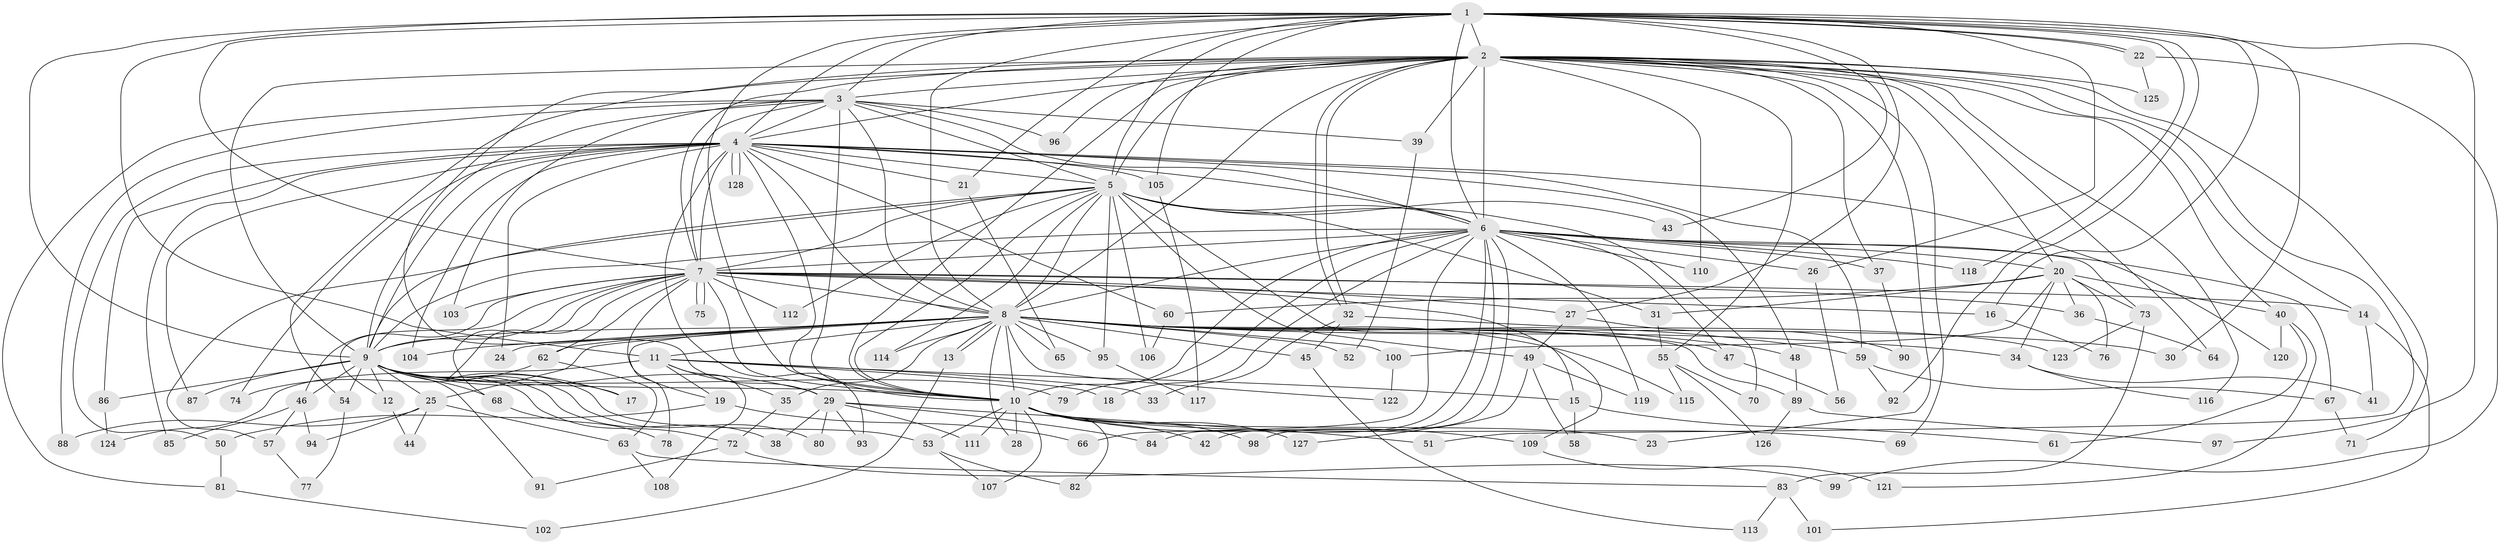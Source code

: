 // Generated by graph-tools (version 1.1) at 2025/01/03/09/25 03:01:20]
// undirected, 128 vertices, 281 edges
graph export_dot {
graph [start="1"]
  node [color=gray90,style=filled];
  1;
  2;
  3;
  4;
  5;
  6;
  7;
  8;
  9;
  10;
  11;
  12;
  13;
  14;
  15;
  16;
  17;
  18;
  19;
  20;
  21;
  22;
  23;
  24;
  25;
  26;
  27;
  28;
  29;
  30;
  31;
  32;
  33;
  34;
  35;
  36;
  37;
  38;
  39;
  40;
  41;
  42;
  43;
  44;
  45;
  46;
  47;
  48;
  49;
  50;
  51;
  52;
  53;
  54;
  55;
  56;
  57;
  58;
  59;
  60;
  61;
  62;
  63;
  64;
  65;
  66;
  67;
  68;
  69;
  70;
  71;
  72;
  73;
  74;
  75;
  76;
  77;
  78;
  79;
  80;
  81;
  82;
  83;
  84;
  85;
  86;
  87;
  88;
  89;
  90;
  91;
  92;
  93;
  94;
  95;
  96;
  97;
  98;
  99;
  100;
  101;
  102;
  103;
  104;
  105;
  106;
  107;
  108;
  109;
  110;
  111;
  112;
  113;
  114;
  115;
  116;
  117;
  118;
  119;
  120;
  121;
  122;
  123;
  124;
  125;
  126;
  127;
  128;
  1 -- 2;
  1 -- 3;
  1 -- 4;
  1 -- 5;
  1 -- 6;
  1 -- 7;
  1 -- 8;
  1 -- 9;
  1 -- 10;
  1 -- 11;
  1 -- 16;
  1 -- 21;
  1 -- 22;
  1 -- 22;
  1 -- 26;
  1 -- 27;
  1 -- 30;
  1 -- 43;
  1 -- 92;
  1 -- 97;
  1 -- 105;
  1 -- 118;
  2 -- 3;
  2 -- 4;
  2 -- 5;
  2 -- 6;
  2 -- 7;
  2 -- 8;
  2 -- 9;
  2 -- 10;
  2 -- 14;
  2 -- 20;
  2 -- 23;
  2 -- 29;
  2 -- 32;
  2 -- 32;
  2 -- 37;
  2 -- 39;
  2 -- 40;
  2 -- 51;
  2 -- 54;
  2 -- 55;
  2 -- 64;
  2 -- 69;
  2 -- 71;
  2 -- 96;
  2 -- 110;
  2 -- 116;
  2 -- 125;
  3 -- 4;
  3 -- 5;
  3 -- 6;
  3 -- 7;
  3 -- 8;
  3 -- 9;
  3 -- 10;
  3 -- 39;
  3 -- 81;
  3 -- 88;
  3 -- 96;
  3 -- 103;
  4 -- 5;
  4 -- 6;
  4 -- 7;
  4 -- 8;
  4 -- 9;
  4 -- 10;
  4 -- 21;
  4 -- 24;
  4 -- 48;
  4 -- 50;
  4 -- 59;
  4 -- 60;
  4 -- 74;
  4 -- 85;
  4 -- 86;
  4 -- 87;
  4 -- 93;
  4 -- 104;
  4 -- 105;
  4 -- 120;
  4 -- 128;
  4 -- 128;
  5 -- 6;
  5 -- 7;
  5 -- 8;
  5 -- 9;
  5 -- 10;
  5 -- 15;
  5 -- 31;
  5 -- 43;
  5 -- 49;
  5 -- 57;
  5 -- 70;
  5 -- 95;
  5 -- 106;
  5 -- 112;
  5 -- 114;
  6 -- 7;
  6 -- 8;
  6 -- 9;
  6 -- 10;
  6 -- 18;
  6 -- 20;
  6 -- 26;
  6 -- 37;
  6 -- 42;
  6 -- 47;
  6 -- 66;
  6 -- 67;
  6 -- 73;
  6 -- 79;
  6 -- 84;
  6 -- 98;
  6 -- 110;
  6 -- 118;
  6 -- 119;
  7 -- 8;
  7 -- 9;
  7 -- 10;
  7 -- 12;
  7 -- 14;
  7 -- 16;
  7 -- 17;
  7 -- 19;
  7 -- 27;
  7 -- 36;
  7 -- 46;
  7 -- 62;
  7 -- 68;
  7 -- 75;
  7 -- 75;
  7 -- 103;
  7 -- 109;
  7 -- 112;
  8 -- 9;
  8 -- 10;
  8 -- 11;
  8 -- 13;
  8 -- 13;
  8 -- 24;
  8 -- 25;
  8 -- 28;
  8 -- 30;
  8 -- 34;
  8 -- 35;
  8 -- 45;
  8 -- 47;
  8 -- 48;
  8 -- 52;
  8 -- 59;
  8 -- 62;
  8 -- 65;
  8 -- 78;
  8 -- 89;
  8 -- 95;
  8 -- 100;
  8 -- 104;
  8 -- 114;
  8 -- 115;
  8 -- 122;
  9 -- 10;
  9 -- 12;
  9 -- 17;
  9 -- 25;
  9 -- 29;
  9 -- 38;
  9 -- 46;
  9 -- 53;
  9 -- 54;
  9 -- 68;
  9 -- 72;
  9 -- 79;
  9 -- 80;
  9 -- 86;
  9 -- 87;
  9 -- 91;
  10 -- 23;
  10 -- 28;
  10 -- 42;
  10 -- 53;
  10 -- 69;
  10 -- 82;
  10 -- 98;
  10 -- 107;
  10 -- 109;
  10 -- 111;
  10 -- 127;
  11 -- 15;
  11 -- 18;
  11 -- 19;
  11 -- 33;
  11 -- 35;
  11 -- 108;
  11 -- 124;
  12 -- 44;
  13 -- 102;
  14 -- 41;
  14 -- 101;
  15 -- 58;
  15 -- 61;
  16 -- 76;
  19 -- 50;
  19 -- 66;
  20 -- 31;
  20 -- 34;
  20 -- 36;
  20 -- 40;
  20 -- 60;
  20 -- 73;
  20 -- 76;
  20 -- 100;
  21 -- 65;
  22 -- 99;
  22 -- 125;
  25 -- 44;
  25 -- 63;
  25 -- 88;
  25 -- 94;
  26 -- 56;
  27 -- 49;
  27 -- 90;
  29 -- 38;
  29 -- 51;
  29 -- 80;
  29 -- 84;
  29 -- 93;
  29 -- 111;
  31 -- 55;
  32 -- 33;
  32 -- 45;
  32 -- 123;
  34 -- 41;
  34 -- 116;
  35 -- 72;
  36 -- 64;
  37 -- 90;
  39 -- 52;
  40 -- 61;
  40 -- 120;
  40 -- 121;
  45 -- 113;
  46 -- 57;
  46 -- 85;
  46 -- 94;
  47 -- 56;
  48 -- 89;
  49 -- 58;
  49 -- 119;
  49 -- 127;
  50 -- 81;
  53 -- 82;
  53 -- 107;
  54 -- 77;
  55 -- 70;
  55 -- 115;
  55 -- 126;
  57 -- 77;
  59 -- 67;
  59 -- 92;
  60 -- 106;
  62 -- 63;
  62 -- 74;
  63 -- 83;
  63 -- 108;
  67 -- 71;
  68 -- 78;
  72 -- 91;
  72 -- 99;
  73 -- 83;
  73 -- 123;
  81 -- 102;
  83 -- 101;
  83 -- 113;
  86 -- 124;
  89 -- 97;
  89 -- 126;
  95 -- 117;
  100 -- 122;
  105 -- 117;
  109 -- 121;
}
